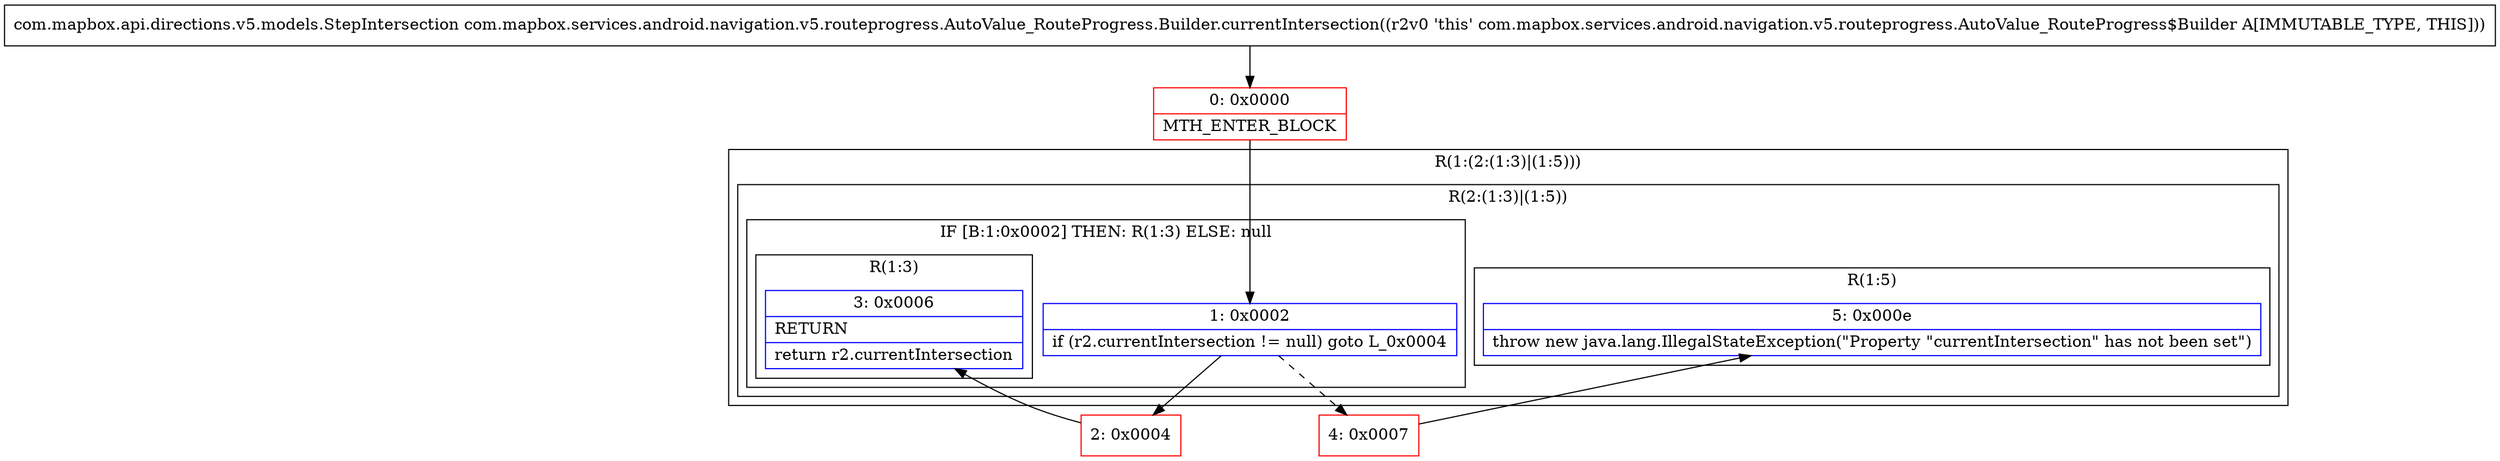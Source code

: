 digraph "CFG forcom.mapbox.services.android.navigation.v5.routeprogress.AutoValue_RouteProgress.Builder.currentIntersection()Lcom\/mapbox\/api\/directions\/v5\/models\/StepIntersection;" {
subgraph cluster_Region_402637332 {
label = "R(1:(2:(1:3)|(1:5)))";
node [shape=record,color=blue];
subgraph cluster_Region_1711172885 {
label = "R(2:(1:3)|(1:5))";
node [shape=record,color=blue];
subgraph cluster_IfRegion_2141394872 {
label = "IF [B:1:0x0002] THEN: R(1:3) ELSE: null";
node [shape=record,color=blue];
Node_1 [shape=record,label="{1\:\ 0x0002|if (r2.currentIntersection != null) goto L_0x0004\l}"];
subgraph cluster_Region_909059081 {
label = "R(1:3)";
node [shape=record,color=blue];
Node_3 [shape=record,label="{3\:\ 0x0006|RETURN\l|return r2.currentIntersection\l}"];
}
}
subgraph cluster_Region_1604956090 {
label = "R(1:5)";
node [shape=record,color=blue];
Node_5 [shape=record,label="{5\:\ 0x000e|throw new java.lang.IllegalStateException(\"Property \"currentIntersection\" has not been set\")\l}"];
}
}
}
Node_0 [shape=record,color=red,label="{0\:\ 0x0000|MTH_ENTER_BLOCK\l}"];
Node_2 [shape=record,color=red,label="{2\:\ 0x0004}"];
Node_4 [shape=record,color=red,label="{4\:\ 0x0007}"];
MethodNode[shape=record,label="{com.mapbox.api.directions.v5.models.StepIntersection com.mapbox.services.android.navigation.v5.routeprogress.AutoValue_RouteProgress.Builder.currentIntersection((r2v0 'this' com.mapbox.services.android.navigation.v5.routeprogress.AutoValue_RouteProgress$Builder A[IMMUTABLE_TYPE, THIS])) }"];
MethodNode -> Node_0;
Node_1 -> Node_2;
Node_1 -> Node_4[style=dashed];
Node_0 -> Node_1;
Node_2 -> Node_3;
Node_4 -> Node_5;
}

